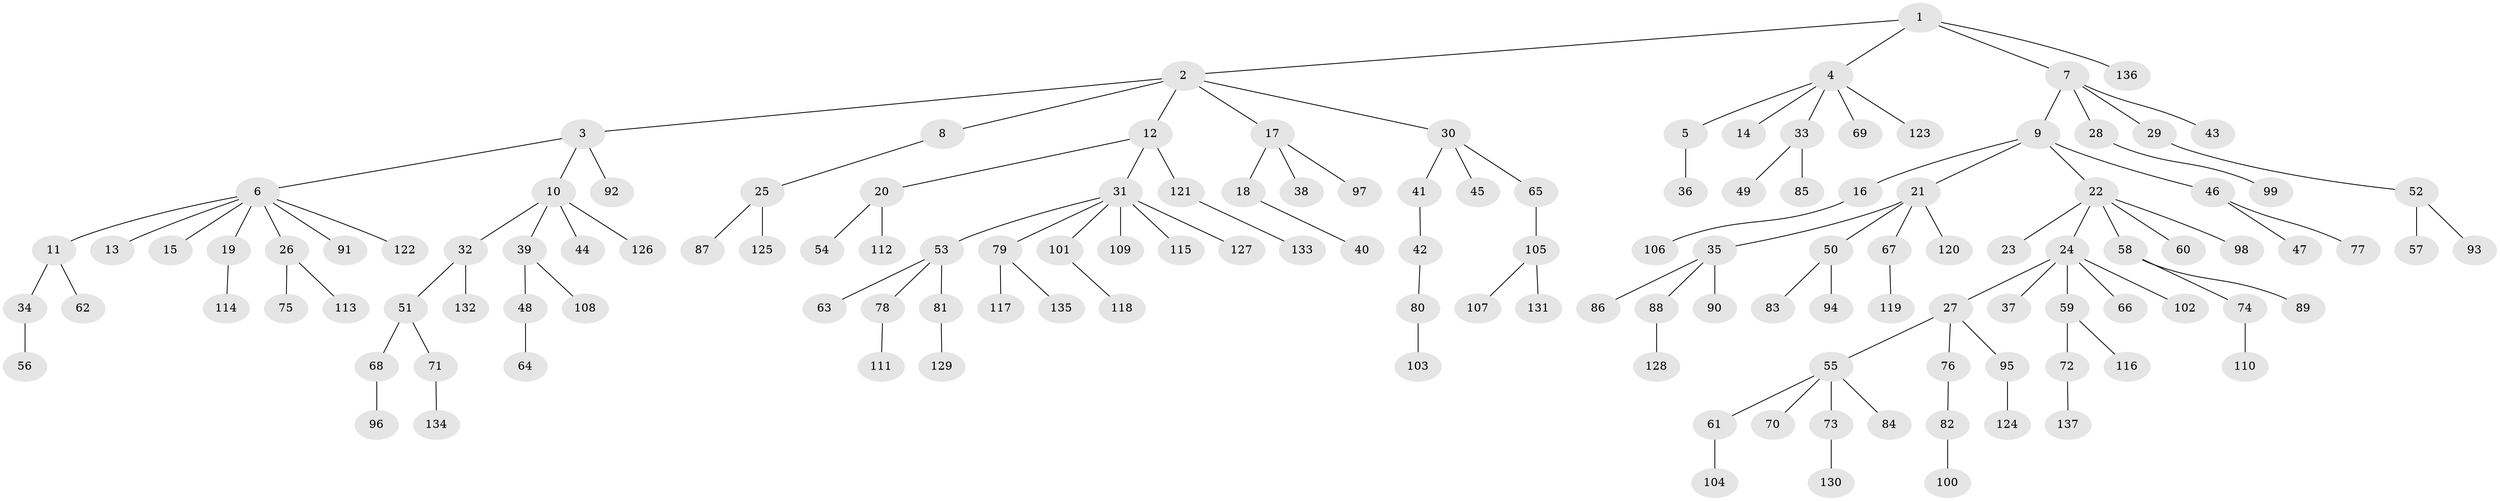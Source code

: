 // Generated by graph-tools (version 1.1) at 2025/50/03/09/25 03:50:23]
// undirected, 137 vertices, 136 edges
graph export_dot {
graph [start="1"]
  node [color=gray90,style=filled];
  1;
  2;
  3;
  4;
  5;
  6;
  7;
  8;
  9;
  10;
  11;
  12;
  13;
  14;
  15;
  16;
  17;
  18;
  19;
  20;
  21;
  22;
  23;
  24;
  25;
  26;
  27;
  28;
  29;
  30;
  31;
  32;
  33;
  34;
  35;
  36;
  37;
  38;
  39;
  40;
  41;
  42;
  43;
  44;
  45;
  46;
  47;
  48;
  49;
  50;
  51;
  52;
  53;
  54;
  55;
  56;
  57;
  58;
  59;
  60;
  61;
  62;
  63;
  64;
  65;
  66;
  67;
  68;
  69;
  70;
  71;
  72;
  73;
  74;
  75;
  76;
  77;
  78;
  79;
  80;
  81;
  82;
  83;
  84;
  85;
  86;
  87;
  88;
  89;
  90;
  91;
  92;
  93;
  94;
  95;
  96;
  97;
  98;
  99;
  100;
  101;
  102;
  103;
  104;
  105;
  106;
  107;
  108;
  109;
  110;
  111;
  112;
  113;
  114;
  115;
  116;
  117;
  118;
  119;
  120;
  121;
  122;
  123;
  124;
  125;
  126;
  127;
  128;
  129;
  130;
  131;
  132;
  133;
  134;
  135;
  136;
  137;
  1 -- 2;
  1 -- 4;
  1 -- 7;
  1 -- 136;
  2 -- 3;
  2 -- 8;
  2 -- 12;
  2 -- 17;
  2 -- 30;
  3 -- 6;
  3 -- 10;
  3 -- 92;
  4 -- 5;
  4 -- 14;
  4 -- 33;
  4 -- 69;
  4 -- 123;
  5 -- 36;
  6 -- 11;
  6 -- 13;
  6 -- 15;
  6 -- 19;
  6 -- 26;
  6 -- 91;
  6 -- 122;
  7 -- 9;
  7 -- 28;
  7 -- 29;
  7 -- 43;
  8 -- 25;
  9 -- 16;
  9 -- 21;
  9 -- 22;
  9 -- 46;
  10 -- 32;
  10 -- 39;
  10 -- 44;
  10 -- 126;
  11 -- 34;
  11 -- 62;
  12 -- 20;
  12 -- 31;
  12 -- 121;
  16 -- 106;
  17 -- 18;
  17 -- 38;
  17 -- 97;
  18 -- 40;
  19 -- 114;
  20 -- 54;
  20 -- 112;
  21 -- 35;
  21 -- 50;
  21 -- 67;
  21 -- 120;
  22 -- 23;
  22 -- 24;
  22 -- 58;
  22 -- 60;
  22 -- 98;
  24 -- 27;
  24 -- 37;
  24 -- 59;
  24 -- 66;
  24 -- 102;
  25 -- 87;
  25 -- 125;
  26 -- 75;
  26 -- 113;
  27 -- 55;
  27 -- 76;
  27 -- 95;
  28 -- 99;
  29 -- 52;
  30 -- 41;
  30 -- 45;
  30 -- 65;
  31 -- 53;
  31 -- 79;
  31 -- 101;
  31 -- 109;
  31 -- 115;
  31 -- 127;
  32 -- 51;
  32 -- 132;
  33 -- 49;
  33 -- 85;
  34 -- 56;
  35 -- 86;
  35 -- 88;
  35 -- 90;
  39 -- 48;
  39 -- 108;
  41 -- 42;
  42 -- 80;
  46 -- 47;
  46 -- 77;
  48 -- 64;
  50 -- 83;
  50 -- 94;
  51 -- 68;
  51 -- 71;
  52 -- 57;
  52 -- 93;
  53 -- 63;
  53 -- 78;
  53 -- 81;
  55 -- 61;
  55 -- 70;
  55 -- 73;
  55 -- 84;
  58 -- 74;
  58 -- 89;
  59 -- 72;
  59 -- 116;
  61 -- 104;
  65 -- 105;
  67 -- 119;
  68 -- 96;
  71 -- 134;
  72 -- 137;
  73 -- 130;
  74 -- 110;
  76 -- 82;
  78 -- 111;
  79 -- 117;
  79 -- 135;
  80 -- 103;
  81 -- 129;
  82 -- 100;
  88 -- 128;
  95 -- 124;
  101 -- 118;
  105 -- 107;
  105 -- 131;
  121 -- 133;
}

